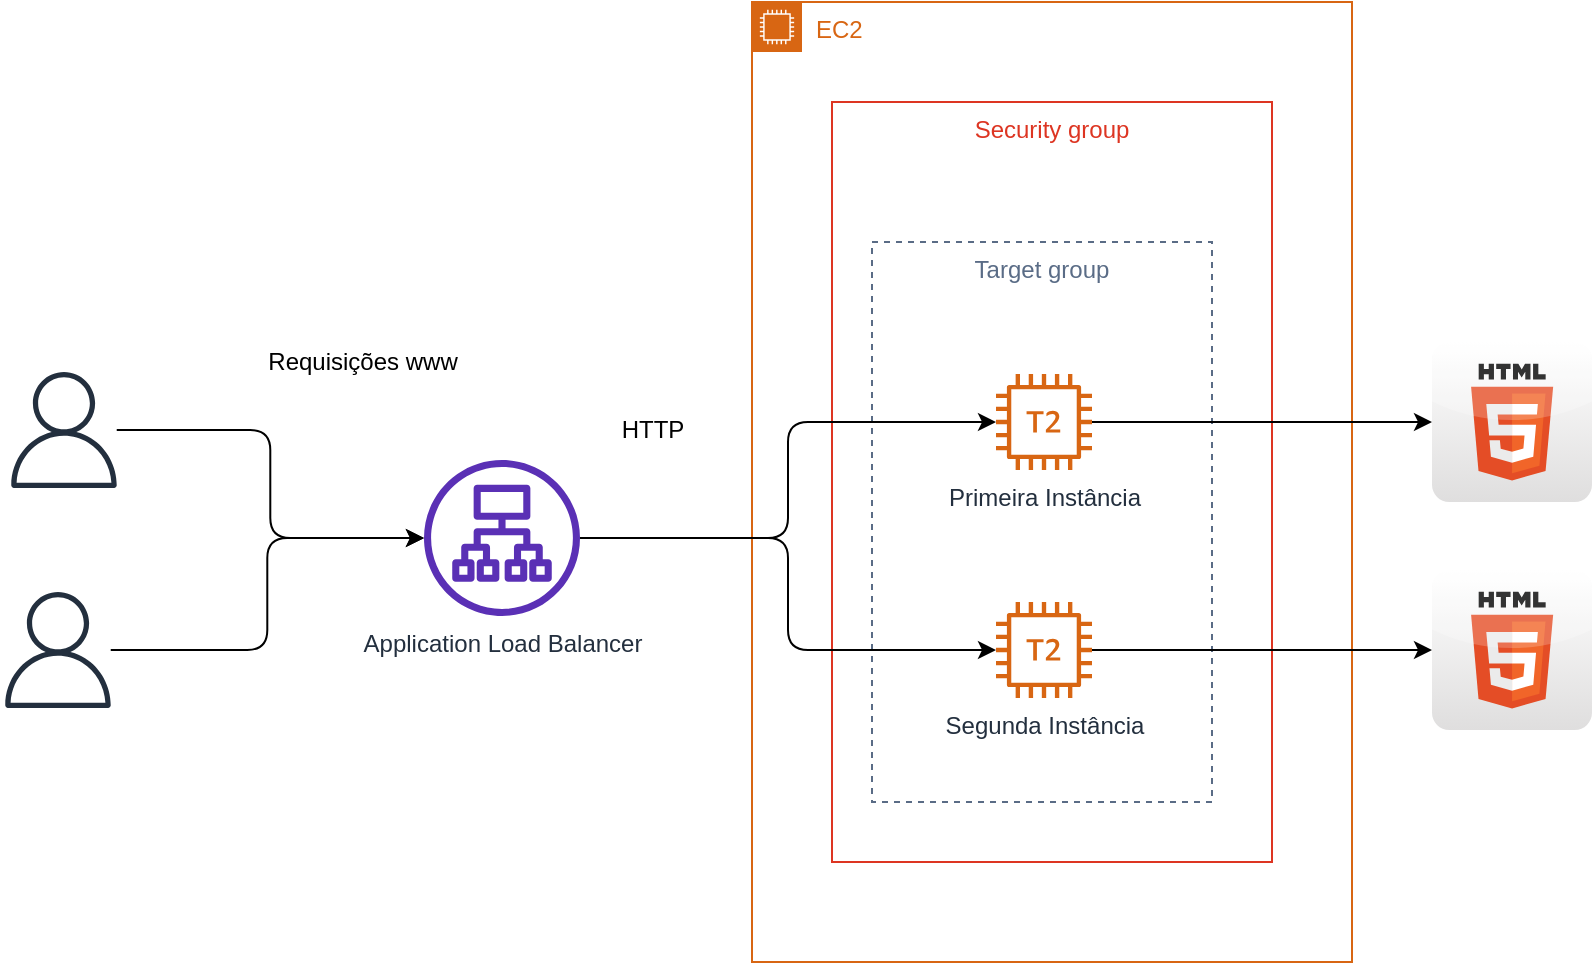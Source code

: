 <mxfile version="14.6.13" type="device" pages="4"><diagram id="QcXsK_CaYzegA79GrRQE" name="ALB"><mxGraphModel dx="2066" dy="1691" grid="1" gridSize="10" guides="1" tooltips="1" connect="1" arrows="1" fold="1" page="1" pageScale="1" pageWidth="827" pageHeight="1169" math="0" shadow="0"><root><mxCell id="YufE9WhsGBXzESvqjKbP-0"/><mxCell id="YufE9WhsGBXzESvqjKbP-1" parent="YufE9WhsGBXzESvqjKbP-0"/><mxCell id="YC1zGRLiqQ-WpmBfnwGs-2" value="EC2" style="points=[[0,0],[0.25,0],[0.5,0],[0.75,0],[1,0],[1,0.25],[1,0.5],[1,0.75],[1,1],[0.75,1],[0.5,1],[0.25,1],[0,1],[0,0.75],[0,0.5],[0,0.25]];outlineConnect=0;gradientColor=none;html=1;whiteSpace=wrap;fontSize=12;fontStyle=0;shape=mxgraph.aws4.group;grIcon=mxgraph.aws4.group_ec2_instance_contents;strokeColor=#D86613;fillColor=none;verticalAlign=top;align=left;spacingLeft=30;fontColor=#D86613;dashed=0;" vertex="1" parent="YufE9WhsGBXzESvqjKbP-1"><mxGeometry x="140" y="-80" width="300" height="480" as="geometry"/></mxCell><mxCell id="YC1zGRLiqQ-WpmBfnwGs-5" value="Security group" style="fillColor=none;strokeColor=#DD3522;verticalAlign=top;fontStyle=0;fontColor=#DD3522;" vertex="1" parent="YufE9WhsGBXzESvqjKbP-1"><mxGeometry x="180" y="-30" width="220" height="380" as="geometry"/></mxCell><mxCell id="YC1zGRLiqQ-WpmBfnwGs-9" value="Target group" style="fillColor=none;strokeColor=#5A6C86;dashed=1;verticalAlign=top;fontStyle=0;fontColor=#5A6C86;" vertex="1" parent="YufE9WhsGBXzESvqjKbP-1"><mxGeometry x="200" y="40" width="170" height="280" as="geometry"/></mxCell><mxCell id="YC1zGRLiqQ-WpmBfnwGs-21" style="edgeStyle=orthogonalEdgeStyle;rounded=1;orthogonalLoop=1;jettySize=auto;html=1;" edge="1" parent="YufE9WhsGBXzESvqjKbP-1" source="YC1zGRLiqQ-WpmBfnwGs-0" target="YC1zGRLiqQ-WpmBfnwGs-20"><mxGeometry relative="1" as="geometry"/></mxCell><mxCell id="YC1zGRLiqQ-WpmBfnwGs-0" value="Primeira Instância" style="outlineConnect=0;fontColor=#232F3E;gradientColor=none;fillColor=#D86613;strokeColor=none;dashed=0;verticalLabelPosition=bottom;verticalAlign=top;align=center;html=1;fontSize=12;fontStyle=0;aspect=fixed;pointerEvents=1;shape=mxgraph.aws4.t2_instance;" vertex="1" parent="YufE9WhsGBXzESvqjKbP-1"><mxGeometry x="262" y="106" width="48" height="48" as="geometry"/></mxCell><mxCell id="YC1zGRLiqQ-WpmBfnwGs-23" style="edgeStyle=orthogonalEdgeStyle;rounded=1;orthogonalLoop=1;jettySize=auto;html=1;" edge="1" parent="YufE9WhsGBXzESvqjKbP-1" source="YC1zGRLiqQ-WpmBfnwGs-1" target="YC1zGRLiqQ-WpmBfnwGs-22"><mxGeometry relative="1" as="geometry"/></mxCell><mxCell id="YC1zGRLiqQ-WpmBfnwGs-1" value="Segunda Instância" style="outlineConnect=0;fontColor=#232F3E;gradientColor=none;fillColor=#D86613;strokeColor=none;dashed=0;verticalLabelPosition=bottom;verticalAlign=top;align=center;html=1;fontSize=12;fontStyle=0;aspect=fixed;pointerEvents=1;shape=mxgraph.aws4.t2_instance;" vertex="1" parent="YufE9WhsGBXzESvqjKbP-1"><mxGeometry x="262" y="220" width="48" height="48" as="geometry"/></mxCell><mxCell id="YC1zGRLiqQ-WpmBfnwGs-17" style="edgeStyle=orthogonalEdgeStyle;rounded=1;orthogonalLoop=1;jettySize=auto;html=1;" edge="1" parent="YufE9WhsGBXzESvqjKbP-1" source="YC1zGRLiqQ-WpmBfnwGs-13" target="YC1zGRLiqQ-WpmBfnwGs-0"><mxGeometry relative="1" as="geometry"/></mxCell><mxCell id="YC1zGRLiqQ-WpmBfnwGs-18" style="edgeStyle=orthogonalEdgeStyle;rounded=1;orthogonalLoop=1;jettySize=auto;html=1;" edge="1" parent="YufE9WhsGBXzESvqjKbP-1" source="YC1zGRLiqQ-WpmBfnwGs-13" target="YC1zGRLiqQ-WpmBfnwGs-1"><mxGeometry relative="1" as="geometry"/></mxCell><mxCell id="YC1zGRLiqQ-WpmBfnwGs-13" value="Application Load Balancer" style="outlineConnect=0;fontColor=#232F3E;gradientColor=none;fillColor=#5A30B5;strokeColor=none;dashed=0;verticalLabelPosition=bottom;verticalAlign=top;align=center;html=1;fontSize=12;fontStyle=0;aspect=fixed;pointerEvents=1;shape=mxgraph.aws4.application_load_balancer;" vertex="1" parent="YufE9WhsGBXzESvqjKbP-1"><mxGeometry x="-24" y="149" width="78" height="78" as="geometry"/></mxCell><mxCell id="YC1zGRLiqQ-WpmBfnwGs-20" value="" style="dashed=0;outlineConnect=0;html=1;align=center;labelPosition=center;verticalLabelPosition=bottom;verticalAlign=top;shape=mxgraph.webicons.html5;gradientColor=#DFDEDE" vertex="1" parent="YufE9WhsGBXzESvqjKbP-1"><mxGeometry x="480" y="90" width="80" height="80" as="geometry"/></mxCell><mxCell id="YC1zGRLiqQ-WpmBfnwGs-22" value="" style="dashed=0;outlineConnect=0;html=1;align=center;labelPosition=center;verticalLabelPosition=bottom;verticalAlign=top;shape=mxgraph.webicons.html5;gradientColor=#DFDEDE" vertex="1" parent="YufE9WhsGBXzESvqjKbP-1"><mxGeometry x="480" y="204" width="80" height="80" as="geometry"/></mxCell><mxCell id="YC1zGRLiqQ-WpmBfnwGs-25" style="edgeStyle=orthogonalEdgeStyle;rounded=1;orthogonalLoop=1;jettySize=auto;html=1;" edge="1" parent="YufE9WhsGBXzESvqjKbP-1" source="YC1zGRLiqQ-WpmBfnwGs-24" target="YC1zGRLiqQ-WpmBfnwGs-13"><mxGeometry relative="1" as="geometry"/></mxCell><mxCell id="YC1zGRLiqQ-WpmBfnwGs-24" value="" style="outlineConnect=0;fontColor=#232F3E;gradientColor=none;fillColor=#232F3E;strokeColor=none;dashed=0;verticalLabelPosition=bottom;verticalAlign=top;align=center;html=1;fontSize=12;fontStyle=0;aspect=fixed;pointerEvents=1;shape=mxgraph.aws4.user;" vertex="1" parent="YufE9WhsGBXzESvqjKbP-1"><mxGeometry x="-233" y="105" width="58" height="58" as="geometry"/></mxCell><mxCell id="YC1zGRLiqQ-WpmBfnwGs-26" value="Requisições www" style="text;html=1;align=center;verticalAlign=middle;resizable=0;points=[];autosize=1;strokeColor=none;" vertex="1" parent="YufE9WhsGBXzESvqjKbP-1"><mxGeometry x="-110" y="90" width="110" height="20" as="geometry"/></mxCell><mxCell id="YC1zGRLiqQ-WpmBfnwGs-27" value="HTTP" style="text;html=1;align=center;verticalAlign=middle;resizable=0;points=[];autosize=1;strokeColor=none;" vertex="1" parent="YufE9WhsGBXzESvqjKbP-1"><mxGeometry x="65" y="124" width="50" height="20" as="geometry"/></mxCell><mxCell id="gyFm0GQKCjHo5N1dTgZS-1" style="edgeStyle=orthogonalEdgeStyle;rounded=1;orthogonalLoop=1;jettySize=auto;html=1;" edge="1" parent="YufE9WhsGBXzESvqjKbP-1" source="gyFm0GQKCjHo5N1dTgZS-0" target="YC1zGRLiqQ-WpmBfnwGs-13"><mxGeometry relative="1" as="geometry"/></mxCell><mxCell id="gyFm0GQKCjHo5N1dTgZS-0" value="" style="outlineConnect=0;fontColor=#232F3E;gradientColor=none;fillColor=#232F3E;strokeColor=none;dashed=0;verticalLabelPosition=bottom;verticalAlign=top;align=center;html=1;fontSize=12;fontStyle=0;aspect=fixed;pointerEvents=1;shape=mxgraph.aws4.user;" vertex="1" parent="YufE9WhsGBXzESvqjKbP-1"><mxGeometry x="-236" y="215" width="58" height="58" as="geometry"/></mxCell></root></mxGraphModel></diagram><diagram name="NLB" id="tOXe9EgyRM35LPfux-c4"><mxGraphModel dx="2066" dy="1691" grid="1" gridSize="10" guides="1" tooltips="1" connect="1" arrows="1" fold="1" page="1" pageScale="1" pageWidth="827" pageHeight="1169" math="0" shadow="0"><root><mxCell id="noYisPRMZAObaqbEZEqA-0"/><mxCell id="noYisPRMZAObaqbEZEqA-1" parent="noYisPRMZAObaqbEZEqA-0"/><mxCell id="noYisPRMZAObaqbEZEqA-2" value="EC2" style="points=[[0,0],[0.25,0],[0.5,0],[0.75,0],[1,0],[1,0.25],[1,0.5],[1,0.75],[1,1],[0.75,1],[0.5,1],[0.25,1],[0,1],[0,0.75],[0,0.5],[0,0.25]];outlineConnect=0;gradientColor=none;html=1;whiteSpace=wrap;fontSize=12;fontStyle=0;shape=mxgraph.aws4.group;grIcon=mxgraph.aws4.group_ec2_instance_contents;strokeColor=#D86613;fillColor=none;verticalAlign=top;align=left;spacingLeft=30;fontColor=#D86613;dashed=0;" vertex="1" parent="noYisPRMZAObaqbEZEqA-1"><mxGeometry x="140" y="-80" width="300" height="480" as="geometry"/></mxCell><mxCell id="noYisPRMZAObaqbEZEqA-3" value="Security group" style="fillColor=none;strokeColor=#DD3522;verticalAlign=top;fontStyle=0;fontColor=#DD3522;" vertex="1" parent="noYisPRMZAObaqbEZEqA-1"><mxGeometry x="180" y="-30" width="220" height="380" as="geometry"/></mxCell><mxCell id="noYisPRMZAObaqbEZEqA-4" value="Target group" style="fillColor=none;strokeColor=#5A6C86;dashed=1;verticalAlign=top;fontStyle=0;fontColor=#5A6C86;" vertex="1" parent="noYisPRMZAObaqbEZEqA-1"><mxGeometry x="200" y="40" width="170" height="280" as="geometry"/></mxCell><mxCell id="noYisPRMZAObaqbEZEqA-5" style="edgeStyle=orthogonalEdgeStyle;rounded=1;orthogonalLoop=1;jettySize=auto;html=1;" edge="1" parent="noYisPRMZAObaqbEZEqA-1" source="noYisPRMZAObaqbEZEqA-6" target="noYisPRMZAObaqbEZEqA-12"><mxGeometry relative="1" as="geometry"/></mxCell><mxCell id="noYisPRMZAObaqbEZEqA-6" value="Primeira Instância" style="outlineConnect=0;fontColor=#232F3E;gradientColor=none;fillColor=#D86613;strokeColor=none;dashed=0;verticalLabelPosition=bottom;verticalAlign=top;align=center;html=1;fontSize=12;fontStyle=0;aspect=fixed;pointerEvents=1;shape=mxgraph.aws4.t2_instance;" vertex="1" parent="noYisPRMZAObaqbEZEqA-1"><mxGeometry x="262" y="106" width="48" height="48" as="geometry"/></mxCell><mxCell id="noYisPRMZAObaqbEZEqA-7" style="edgeStyle=orthogonalEdgeStyle;rounded=1;orthogonalLoop=1;jettySize=auto;html=1;" edge="1" parent="noYisPRMZAObaqbEZEqA-1" source="noYisPRMZAObaqbEZEqA-8" target="noYisPRMZAObaqbEZEqA-13"><mxGeometry relative="1" as="geometry"/></mxCell><mxCell id="noYisPRMZAObaqbEZEqA-8" value="Segunda Instância" style="outlineConnect=0;fontColor=#232F3E;gradientColor=none;fillColor=#D86613;strokeColor=none;dashed=0;verticalLabelPosition=bottom;verticalAlign=top;align=center;html=1;fontSize=12;fontStyle=0;aspect=fixed;pointerEvents=1;shape=mxgraph.aws4.t2_instance;" vertex="1" parent="noYisPRMZAObaqbEZEqA-1"><mxGeometry x="262" y="220" width="48" height="48" as="geometry"/></mxCell><mxCell id="noYisPRMZAObaqbEZEqA-12" value="" style="dashed=0;outlineConnect=0;html=1;align=center;labelPosition=center;verticalLabelPosition=bottom;verticalAlign=top;shape=mxgraph.webicons.html5;gradientColor=#DFDEDE" vertex="1" parent="noYisPRMZAObaqbEZEqA-1"><mxGeometry x="480" y="90" width="80" height="80" as="geometry"/></mxCell><mxCell id="noYisPRMZAObaqbEZEqA-13" value="" style="dashed=0;outlineConnect=0;html=1;align=center;labelPosition=center;verticalLabelPosition=bottom;verticalAlign=top;shape=mxgraph.webicons.html5;gradientColor=#DFDEDE" vertex="1" parent="noYisPRMZAObaqbEZEqA-1"><mxGeometry x="480" y="204" width="80" height="80" as="geometry"/></mxCell><mxCell id="NdBKXhWjbik0PEYeS_6m-0" style="edgeStyle=orthogonalEdgeStyle;rounded=1;orthogonalLoop=1;jettySize=auto;html=1;" edge="1" parent="noYisPRMZAObaqbEZEqA-1" source="noYisPRMZAObaqbEZEqA-15" target="noYisPRMZAObaqbEZEqA-18"><mxGeometry relative="1" as="geometry"/></mxCell><mxCell id="noYisPRMZAObaqbEZEqA-15" value="" style="outlineConnect=0;fontColor=#232F3E;gradientColor=none;fillColor=#232F3E;strokeColor=none;dashed=0;verticalLabelPosition=bottom;verticalAlign=top;align=center;html=1;fontSize=12;fontStyle=0;aspect=fixed;pointerEvents=1;shape=mxgraph.aws4.user;" vertex="1" parent="noYisPRMZAObaqbEZEqA-1"><mxGeometry x="-260" y="96" width="58" height="58" as="geometry"/></mxCell><mxCell id="noYisPRMZAObaqbEZEqA-16" value="Requisições www&lt;br&gt;&lt;br&gt;TCP Rules" style="text;html=1;align=center;verticalAlign=middle;resizable=0;points=[];autosize=1;strokeColor=none;" vertex="1" parent="noYisPRMZAObaqbEZEqA-1"><mxGeometry x="-110" y="60" width="110" height="50" as="geometry"/></mxCell><mxCell id="noYisPRMZAObaqbEZEqA-17" value="HTTP" style="text;html=1;align=center;verticalAlign=middle;resizable=0;points=[];autosize=1;strokeColor=none;" vertex="1" parent="noYisPRMZAObaqbEZEqA-1"><mxGeometry x="65" y="124" width="50" height="20" as="geometry"/></mxCell><mxCell id="w7OPUKizV1wD41KJQA04-0" style="edgeStyle=orthogonalEdgeStyle;rounded=1;orthogonalLoop=1;jettySize=auto;html=1;" edge="1" parent="noYisPRMZAObaqbEZEqA-1" source="noYisPRMZAObaqbEZEqA-18" target="noYisPRMZAObaqbEZEqA-6"><mxGeometry relative="1" as="geometry"/></mxCell><mxCell id="w7OPUKizV1wD41KJQA04-1" style="edgeStyle=orthogonalEdgeStyle;rounded=1;orthogonalLoop=1;jettySize=auto;html=1;" edge="1" parent="noYisPRMZAObaqbEZEqA-1" source="noYisPRMZAObaqbEZEqA-18" target="noYisPRMZAObaqbEZEqA-8"><mxGeometry relative="1" as="geometry"/></mxCell><mxCell id="noYisPRMZAObaqbEZEqA-18" value="Network Load Balancer" style="outlineConnect=0;fontColor=#232F3E;gradientColor=none;fillColor=#5A30B5;strokeColor=none;dashed=0;verticalLabelPosition=bottom;verticalAlign=top;align=center;html=1;fontSize=12;fontStyle=0;aspect=fixed;pointerEvents=1;shape=mxgraph.aws4.network_load_balancer;" vertex="1" parent="noYisPRMZAObaqbEZEqA-1"><mxGeometry x="-20" y="144" width="78" height="78" as="geometry"/></mxCell><mxCell id="NdBKXhWjbik0PEYeS_6m-2" style="edgeStyle=orthogonalEdgeStyle;rounded=1;orthogonalLoop=1;jettySize=auto;html=1;" edge="1" parent="noYisPRMZAObaqbEZEqA-1" source="NdBKXhWjbik0PEYeS_6m-1" target="noYisPRMZAObaqbEZEqA-18"><mxGeometry relative="1" as="geometry"/></mxCell><mxCell id="NdBKXhWjbik0PEYeS_6m-1" value="" style="outlineConnect=0;fontColor=#232F3E;gradientColor=none;fillColor=#232F3E;strokeColor=none;dashed=0;verticalLabelPosition=bottom;verticalAlign=top;align=center;html=1;fontSize=12;fontStyle=0;aspect=fixed;pointerEvents=1;shape=mxgraph.aws4.user;" vertex="1" parent="noYisPRMZAObaqbEZEqA-1"><mxGeometry x="-260" y="220" width="58" height="58" as="geometry"/></mxCell></root></mxGraphModel></diagram><diagram id="xZ0bOApfNTJ1yZoq_oGn" name="ASG"><mxGraphModel dx="1880" dy="1613" grid="1" gridSize="10" guides="1" tooltips="1" connect="1" arrows="1" fold="1" page="1" pageScale="1" pageWidth="827" pageHeight="1169" math="0" shadow="0"><root><mxCell id="B0E13MQKmqZH3xV8K9lL-0"/><mxCell id="B0E13MQKmqZH3xV8K9lL-1" parent="B0E13MQKmqZH3xV8K9lL-0"/><mxCell id="OT2QPHn7VbnPk0qs8CnC-19" value="Availability Zone 1" style="fillColor=none;strokeColor=#147EBA;dashed=1;verticalAlign=top;fontStyle=0;fontColor=#147EBA;align=center;" vertex="1" parent="B0E13MQKmqZH3xV8K9lL-1"><mxGeometry x="207.5" y="40" width="165" height="130" as="geometry"/></mxCell><mxCell id="OT2QPHn7VbnPk0qs8CnC-18" value="Auto Scaling group" style="points=[[0,0],[0.25,0],[0.5,0],[0.75,0],[1,0],[1,0.25],[1,0.5],[1,0.75],[1,1],[0.75,1],[0.5,1],[0.25,1],[0,1],[0,0.75],[0,0.5],[0,0.25]];outlineConnect=0;gradientColor=none;html=1;whiteSpace=wrap;fontSize=12;fontStyle=0;shape=mxgraph.aws4.groupCenter;grIcon=mxgraph.aws4.group_auto_scaling_group;grStroke=1;strokeColor=#D86613;fillColor=none;verticalAlign=top;align=center;fontColor=#D86613;dashed=1;spacingTop=25;" vertex="1" parent="B0E13MQKmqZH3xV8K9lL-1"><mxGeometry x="170" y="-30" width="240" height="370" as="geometry"/></mxCell><mxCell id="OT2QPHn7VbnPk0qs8CnC-20" value="Availability Zone 2" style="fillColor=none;strokeColor=#147EBA;dashed=1;verticalAlign=top;fontStyle=0;fontColor=#147EBA;align=center;" vertex="1" parent="B0E13MQKmqZH3xV8K9lL-1"><mxGeometry x="207.5" y="184" width="165" height="130" as="geometry"/></mxCell><mxCell id="OT2QPHn7VbnPk0qs8CnC-3" style="edgeStyle=orthogonalEdgeStyle;rounded=1;orthogonalLoop=1;jettySize=auto;html=1;" edge="1" parent="B0E13MQKmqZH3xV8K9lL-1" source="OT2QPHn7VbnPk0qs8CnC-4" target="OT2QPHn7VbnPk0qs8CnC-7"><mxGeometry relative="1" as="geometry"/></mxCell><mxCell id="OT2QPHn7VbnPk0qs8CnC-4" value="Primeira Instância" style="outlineConnect=0;fontColor=#232F3E;gradientColor=none;fillColor=#D86613;strokeColor=none;dashed=0;verticalLabelPosition=bottom;verticalAlign=top;align=center;html=1;fontSize=12;fontStyle=0;aspect=fixed;pointerEvents=1;shape=mxgraph.aws4.t2_instance;" vertex="1" parent="B0E13MQKmqZH3xV8K9lL-1"><mxGeometry x="262" y="73" width="48" height="48" as="geometry"/></mxCell><mxCell id="OT2QPHn7VbnPk0qs8CnC-5" style="edgeStyle=orthogonalEdgeStyle;rounded=1;orthogonalLoop=1;jettySize=auto;html=1;" edge="1" parent="B0E13MQKmqZH3xV8K9lL-1" source="OT2QPHn7VbnPk0qs8CnC-6" target="OT2QPHn7VbnPk0qs8CnC-8"><mxGeometry relative="1" as="geometry"/></mxCell><mxCell id="OT2QPHn7VbnPk0qs8CnC-6" value="Segunda Instância" style="outlineConnect=0;fontColor=#232F3E;gradientColor=none;fillColor=#D86613;strokeColor=none;dashed=0;verticalLabelPosition=bottom;verticalAlign=top;align=center;html=1;fontSize=12;fontStyle=0;aspect=fixed;pointerEvents=1;shape=mxgraph.aws4.t2_instance;" vertex="1" parent="B0E13MQKmqZH3xV8K9lL-1"><mxGeometry x="262" y="220" width="48" height="48" as="geometry"/></mxCell><mxCell id="OT2QPHn7VbnPk0qs8CnC-7" value="" style="dashed=0;outlineConnect=0;html=1;align=center;labelPosition=center;verticalLabelPosition=bottom;verticalAlign=top;shape=mxgraph.webicons.html5;gradientColor=#DFDEDE" vertex="1" parent="B0E13MQKmqZH3xV8K9lL-1"><mxGeometry x="440" y="57" width="80" height="80" as="geometry"/></mxCell><mxCell id="OT2QPHn7VbnPk0qs8CnC-8" value="" style="dashed=0;outlineConnect=0;html=1;align=center;labelPosition=center;verticalLabelPosition=bottom;verticalAlign=top;shape=mxgraph.webicons.html5;gradientColor=#DFDEDE" vertex="1" parent="B0E13MQKmqZH3xV8K9lL-1"><mxGeometry x="442" y="204" width="80" height="80" as="geometry"/></mxCell><mxCell id="OT2QPHn7VbnPk0qs8CnC-26" style="edgeStyle=orthogonalEdgeStyle;rounded=1;orthogonalLoop=1;jettySize=auto;html=1;" edge="1" parent="B0E13MQKmqZH3xV8K9lL-1" source="OT2QPHn7VbnPk0qs8CnC-10" target="OT2QPHn7VbnPk0qs8CnC-21"><mxGeometry relative="1" as="geometry"/></mxCell><mxCell id="OT2QPHn7VbnPk0qs8CnC-10" value="" style="outlineConnect=0;fontColor=#232F3E;gradientColor=none;fillColor=#232F3E;strokeColor=none;dashed=0;verticalLabelPosition=bottom;verticalAlign=top;align=center;html=1;fontSize=12;fontStyle=0;aspect=fixed;pointerEvents=1;shape=mxgraph.aws4.user;" vertex="1" parent="B0E13MQKmqZH3xV8K9lL-1"><mxGeometry x="-132" y="150" width="58" height="58" as="geometry"/></mxCell><mxCell id="OT2QPHn7VbnPk0qs8CnC-24" style="edgeStyle=orthogonalEdgeStyle;rounded=1;orthogonalLoop=1;jettySize=auto;html=1;" edge="1" parent="B0E13MQKmqZH3xV8K9lL-1" source="OT2QPHn7VbnPk0qs8CnC-21" target="OT2QPHn7VbnPk0qs8CnC-4"><mxGeometry relative="1" as="geometry"><Array as="points"><mxPoint x="140" y="176"/><mxPoint x="140" y="97"/></Array></mxGeometry></mxCell><mxCell id="OT2QPHn7VbnPk0qs8CnC-25" style="edgeStyle=orthogonalEdgeStyle;rounded=1;orthogonalLoop=1;jettySize=auto;html=1;" edge="1" parent="B0E13MQKmqZH3xV8K9lL-1" source="OT2QPHn7VbnPk0qs8CnC-21" target="OT2QPHn7VbnPk0qs8CnC-6"><mxGeometry relative="1" as="geometry"><Array as="points"><mxPoint x="140" y="176"/><mxPoint x="140" y="244"/></Array></mxGeometry></mxCell><mxCell id="OT2QPHn7VbnPk0qs8CnC-21" value="Elastic Load Balancer" style="points=[[0,0,0],[0.25,0,0],[0.5,0,0],[0.75,0,0],[1,0,0],[0,1,0],[0.25,1,0],[0.5,1,0],[0.75,1,0],[1,1,0],[0,0.25,0],[0,0.5,0],[0,0.75,0],[1,0.25,0],[1,0.5,0],[1,0.75,0]];outlineConnect=0;fontColor=#232F3E;gradientColor=#F78E04;gradientDirection=north;fillColor=#D05C17;strokeColor=#ffffff;dashed=0;verticalLabelPosition=bottom;verticalAlign=top;align=center;html=1;fontSize=12;fontStyle=0;aspect=fixed;shape=mxgraph.aws4.resourceIcon;resIcon=mxgraph.aws4.elastic_load_balancing;" vertex="1" parent="B0E13MQKmqZH3xV8K9lL-1"><mxGeometry x="13" y="140" width="78" height="78" as="geometry"/></mxCell></root></mxGraphModel></diagram><diagram id="hxKwlrhUaGFuGeJdNEOS" name="RDS Proxy"><mxGraphModel dx="1053" dy="444" grid="1" gridSize="10" guides="1" tooltips="1" connect="1" arrows="1" fold="1" page="1" pageScale="1" pageWidth="827" pageHeight="1169" math="0" shadow="0"><root><mxCell id="H3Sf61JTF4llY6h7Ym-v-0"/><mxCell id="H3Sf61JTF4llY6h7Ym-v-1" parent="H3Sf61JTF4llY6h7Ym-v-0"/><mxCell id="H3Sf61JTF4llY6h7Ym-v-2" value="&lt;font color=&quot;#000000&quot;&gt;VPC&lt;/font&gt;" style="points=[[0,0],[0.25,0],[0.5,0],[0.75,0],[1,0],[1,0.25],[1,0.5],[1,0.75],[1,1],[0.75,1],[0.5,1],[0.25,1],[0,1],[0,0.75],[0,0.5],[0,0.25]];outlineConnect=0;gradientColor=none;html=1;whiteSpace=wrap;fontSize=12;fontStyle=0;shape=mxgraph.aws4.group;grIcon=mxgraph.aws4.group_vpc;strokeColor=#248814;fillColor=none;verticalAlign=top;align=left;spacingLeft=30;fontColor=#AAB7B8;dashed=0;" vertex="1" parent="H3Sf61JTF4llY6h7Ym-v-1"><mxGeometry x="80" y="160" width="520" height="280" as="geometry"/></mxCell><mxCell id="H3Sf61JTF4llY6h7Ym-v-3" value="Private subnet" style="points=[[0,0],[0.25,0],[0.5,0],[0.75,0],[1,0],[1,0.25],[1,0.5],[1,0.75],[1,1],[0.75,1],[0.5,1],[0.25,1],[0,1],[0,0.75],[0,0.5],[0,0.25]];outlineConnect=0;gradientColor=none;html=1;whiteSpace=wrap;fontSize=12;fontStyle=0;shape=mxgraph.aws4.group;grIcon=mxgraph.aws4.group_security_group;grStroke=0;strokeColor=#147EBA;fillColor=#E6F2F8;verticalAlign=top;align=left;spacingLeft=30;fontColor=#147EBA;dashed=0;" vertex="1" parent="H3Sf61JTF4llY6h7Ym-v-1"><mxGeometry x="250" y="210" width="320" height="160" as="geometry"/></mxCell><mxCell id="H3Sf61JTF4llY6h7Ym-v-6" style="edgeStyle=orthogonalEdgeStyle;rounded=1;orthogonalLoop=1;jettySize=auto;html=1;" edge="1" parent="H3Sf61JTF4llY6h7Ym-v-1" source="H3Sf61JTF4llY6h7Ym-v-7" target="H3Sf61JTF4llY6h7Ym-v-5"><mxGeometry relative="1" as="geometry"><mxPoint x="378" y="290" as="sourcePoint"/></mxGeometry></mxCell><mxCell id="H3Sf61JTF4llY6h7Ym-v-5" value="" style="outlineConnect=0;fontColor=#232F3E;gradientColor=none;fillColor=#3334B9;strokeColor=none;dashed=0;verticalLabelPosition=bottom;verticalAlign=top;align=center;html=1;fontSize=12;fontStyle=0;aspect=fixed;pointerEvents=1;shape=mxgraph.aws4.rds_instance;" vertex="1" parent="H3Sf61JTF4llY6h7Ym-v-1"><mxGeometry x="440" y="251" width="78" height="78" as="geometry"/></mxCell><mxCell id="4kgepzfeGqznS_meNR6t-1" style="edgeStyle=orthogonalEdgeStyle;rounded=1;orthogonalLoop=1;jettySize=auto;html=1;" edge="1" parent="H3Sf61JTF4llY6h7Ym-v-1" source="H3Sf61JTF4llY6h7Ym-v-7" target="4kgepzfeGqznS_meNR6t-0"><mxGeometry relative="1" as="geometry"/></mxCell><mxCell id="4kgepzfeGqznS_meNR6t-3" style="edgeStyle=orthogonalEdgeStyle;rounded=1;orthogonalLoop=1;jettySize=auto;html=1;entryX=0.5;entryY=0;entryDx=0;entryDy=0;entryPerimeter=0;" edge="1" parent="H3Sf61JTF4llY6h7Ym-v-1" source="H3Sf61JTF4llY6h7Ym-v-7" target="4kgepzfeGqznS_meNR6t-2"><mxGeometry relative="1" as="geometry"/></mxCell><mxCell id="H3Sf61JTF4llY6h7Ym-v-7" value="" style="outlineConnect=0;fontColor=#232F3E;gradientColor=none;fillColor=#3334B9;strokeColor=none;dashed=0;verticalLabelPosition=bottom;verticalAlign=top;align=center;html=1;fontSize=12;fontStyle=0;aspect=fixed;pointerEvents=1;shape=mxgraph.aws4.rds_proxy_alt;" vertex="1" parent="H3Sf61JTF4llY6h7Ym-v-1"><mxGeometry x="280" y="251" width="78" height="78" as="geometry"/></mxCell><mxCell id="H3Sf61JTF4llY6h7Ym-v-11" style="edgeStyle=orthogonalEdgeStyle;rounded=1;orthogonalLoop=1;jettySize=auto;html=1;" edge="1" parent="H3Sf61JTF4llY6h7Ym-v-1" source="H3Sf61JTF4llY6h7Ym-v-10" target="H3Sf61JTF4llY6h7Ym-v-7"><mxGeometry relative="1" as="geometry"/></mxCell><mxCell id="H3Sf61JTF4llY6h7Ym-v-10" value="" style="outlineConnect=0;fontColor=#232F3E;gradientColor=none;fillColor=#D05C17;strokeColor=none;dashed=0;verticalLabelPosition=bottom;verticalAlign=top;align=center;html=1;fontSize=12;fontStyle=0;aspect=fixed;pointerEvents=1;shape=mxgraph.aws4.lambda_function;" vertex="1" parent="H3Sf61JTF4llY6h7Ym-v-1"><mxGeometry x="110" y="201" width="50" height="50" as="geometry"/></mxCell><mxCell id="H3Sf61JTF4llY6h7Ym-v-13" style="edgeStyle=orthogonalEdgeStyle;rounded=1;orthogonalLoop=1;jettySize=auto;html=1;" edge="1" parent="H3Sf61JTF4llY6h7Ym-v-1" source="H3Sf61JTF4llY6h7Ym-v-12" target="H3Sf61JTF4llY6h7Ym-v-7"><mxGeometry relative="1" as="geometry"/></mxCell><mxCell id="H3Sf61JTF4llY6h7Ym-v-12" value="" style="outlineConnect=0;fontColor=#232F3E;gradientColor=none;fillColor=#D05C17;strokeColor=none;dashed=0;verticalLabelPosition=bottom;verticalAlign=top;align=center;html=1;fontSize=12;fontStyle=0;aspect=fixed;pointerEvents=1;shape=mxgraph.aws4.lambda_function;" vertex="1" parent="H3Sf61JTF4llY6h7Ym-v-1"><mxGeometry x="110" y="265" width="50" height="50" as="geometry"/></mxCell><mxCell id="H3Sf61JTF4llY6h7Ym-v-15" style="edgeStyle=orthogonalEdgeStyle;rounded=1;orthogonalLoop=1;jettySize=auto;html=1;" edge="1" parent="H3Sf61JTF4llY6h7Ym-v-1" source="H3Sf61JTF4llY6h7Ym-v-14" target="H3Sf61JTF4llY6h7Ym-v-7"><mxGeometry relative="1" as="geometry"/></mxCell><mxCell id="H3Sf61JTF4llY6h7Ym-v-14" value="" style="outlineConnect=0;fontColor=#232F3E;gradientColor=none;fillColor=#D05C17;strokeColor=none;dashed=0;verticalLabelPosition=bottom;verticalAlign=top;align=center;html=1;fontSize=12;fontStyle=0;aspect=fixed;pointerEvents=1;shape=mxgraph.aws4.lambda_function;" vertex="1" parent="H3Sf61JTF4llY6h7Ym-v-1"><mxGeometry x="110" y="329" width="50" height="50" as="geometry"/></mxCell><mxCell id="4kgepzfeGqznS_meNR6t-0" value="IAM" style="outlineConnect=0;fontColor=#232F3E;gradientColor=none;fillColor=#C7131F;strokeColor=none;dashed=0;verticalLabelPosition=bottom;verticalAlign=top;align=center;html=1;fontSize=12;fontStyle=0;aspect=fixed;pointerEvents=1;shape=mxgraph.aws4.permissions;" vertex="1" parent="H3Sf61JTF4llY6h7Ym-v-1"><mxGeometry x="294.76" y="71.5" width="48.49" height="61" as="geometry"/></mxCell><mxCell id="4kgepzfeGqznS_meNR6t-2" value="Secrets Manager" style="points=[[0,0,0],[0.25,0,0],[0.5,0,0],[0.75,0,0],[1,0,0],[0,1,0],[0.25,1,0],[0.5,1,0],[0.75,1,0],[1,1,0],[0,0.25,0],[0,0.5,0],[0,0.75,0],[1,0.25,0],[1,0.5,0],[1,0.75,0]];outlineConnect=0;fontColor=#232F3E;gradientColor=#F54749;gradientDirection=north;fillColor=#C7131F;strokeColor=#ffffff;dashed=0;verticalLabelPosition=bottom;verticalAlign=top;align=center;html=1;fontSize=12;fontStyle=0;aspect=fixed;shape=mxgraph.aws4.resourceIcon;resIcon=mxgraph.aws4.secrets_manager;" vertex="1" parent="H3Sf61JTF4llY6h7Ym-v-1"><mxGeometry x="290" y="430" width="58" height="58" as="geometry"/></mxCell><mxCell id="4kgepzfeGqznS_meNR6t-4" value="Credenciais &lt;br&gt;do Banco de Dados" style="text;html=1;align=center;verticalAlign=middle;resizable=0;points=[];autosize=1;strokeColor=none;" vertex="1" parent="H3Sf61JTF4llY6h7Ym-v-1"><mxGeometry x="348" y="379" width="120" height="30" as="geometry"/></mxCell><mxCell id="4kgepzfeGqznS_meNR6t-5" value="Autenticação IAM" style="text;html=1;align=center;verticalAlign=middle;resizable=0;points=[];autosize=1;strokeColor=none;" vertex="1" parent="H3Sf61JTF4llY6h7Ym-v-1"><mxGeometry x="359" y="112.5" width="110" height="20" as="geometry"/></mxCell></root></mxGraphModel></diagram></mxfile>